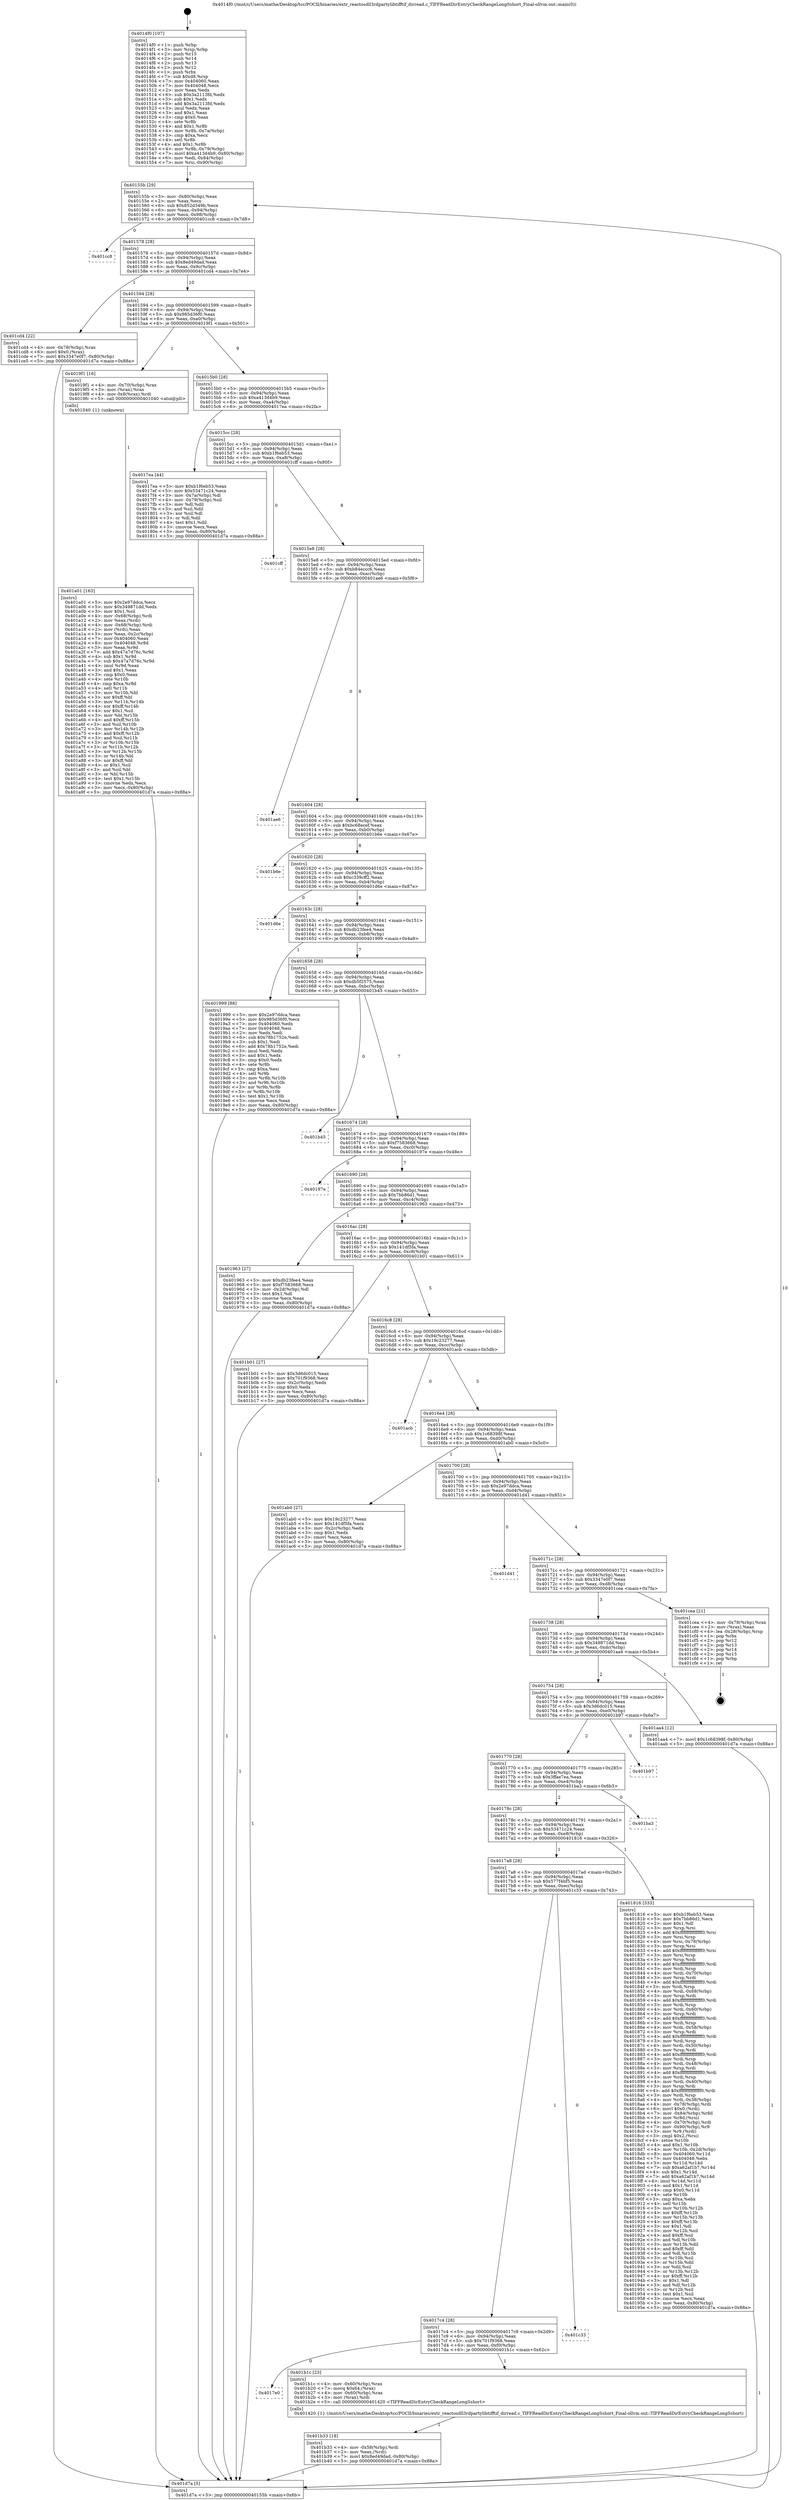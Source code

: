 digraph "0x4014f0" {
  label = "0x4014f0 (/mnt/c/Users/mathe/Desktop/tcc/POCII/binaries/extr_reactosdll3rdpartylibtifftif_dirread.c_TIFFReadDirEntryCheckRangeLongSshort_Final-ollvm.out::main(0))"
  labelloc = "t"
  node[shape=record]

  Entry [label="",width=0.3,height=0.3,shape=circle,fillcolor=black,style=filled]
  "0x40155b" [label="{
     0x40155b [29]\l
     | [instrs]\l
     &nbsp;&nbsp;0x40155b \<+3\>: mov -0x80(%rbp),%eax\l
     &nbsp;&nbsp;0x40155e \<+2\>: mov %eax,%ecx\l
     &nbsp;&nbsp;0x401560 \<+6\>: sub $0x852d349b,%ecx\l
     &nbsp;&nbsp;0x401566 \<+6\>: mov %eax,-0x94(%rbp)\l
     &nbsp;&nbsp;0x40156c \<+6\>: mov %ecx,-0x98(%rbp)\l
     &nbsp;&nbsp;0x401572 \<+6\>: je 0000000000401cc8 \<main+0x7d8\>\l
  }"]
  "0x401cc8" [label="{
     0x401cc8\l
  }", style=dashed]
  "0x401578" [label="{
     0x401578 [28]\l
     | [instrs]\l
     &nbsp;&nbsp;0x401578 \<+5\>: jmp 000000000040157d \<main+0x8d\>\l
     &nbsp;&nbsp;0x40157d \<+6\>: mov -0x94(%rbp),%eax\l
     &nbsp;&nbsp;0x401583 \<+5\>: sub $0x8ed49dad,%eax\l
     &nbsp;&nbsp;0x401588 \<+6\>: mov %eax,-0x9c(%rbp)\l
     &nbsp;&nbsp;0x40158e \<+6\>: je 0000000000401cd4 \<main+0x7e4\>\l
  }"]
  Exit [label="",width=0.3,height=0.3,shape=circle,fillcolor=black,style=filled,peripheries=2]
  "0x401cd4" [label="{
     0x401cd4 [22]\l
     | [instrs]\l
     &nbsp;&nbsp;0x401cd4 \<+4\>: mov -0x78(%rbp),%rax\l
     &nbsp;&nbsp;0x401cd8 \<+6\>: movl $0x0,(%rax)\l
     &nbsp;&nbsp;0x401cde \<+7\>: movl $0x3347e0f7,-0x80(%rbp)\l
     &nbsp;&nbsp;0x401ce5 \<+5\>: jmp 0000000000401d7a \<main+0x88a\>\l
  }"]
  "0x401594" [label="{
     0x401594 [28]\l
     | [instrs]\l
     &nbsp;&nbsp;0x401594 \<+5\>: jmp 0000000000401599 \<main+0xa9\>\l
     &nbsp;&nbsp;0x401599 \<+6\>: mov -0x94(%rbp),%eax\l
     &nbsp;&nbsp;0x40159f \<+5\>: sub $0x985d36f0,%eax\l
     &nbsp;&nbsp;0x4015a4 \<+6\>: mov %eax,-0xa0(%rbp)\l
     &nbsp;&nbsp;0x4015aa \<+6\>: je 00000000004019f1 \<main+0x501\>\l
  }"]
  "0x401b33" [label="{
     0x401b33 [18]\l
     | [instrs]\l
     &nbsp;&nbsp;0x401b33 \<+4\>: mov -0x58(%rbp),%rdi\l
     &nbsp;&nbsp;0x401b37 \<+2\>: mov %eax,(%rdi)\l
     &nbsp;&nbsp;0x401b39 \<+7\>: movl $0x8ed49dad,-0x80(%rbp)\l
     &nbsp;&nbsp;0x401b40 \<+5\>: jmp 0000000000401d7a \<main+0x88a\>\l
  }"]
  "0x4019f1" [label="{
     0x4019f1 [16]\l
     | [instrs]\l
     &nbsp;&nbsp;0x4019f1 \<+4\>: mov -0x70(%rbp),%rax\l
     &nbsp;&nbsp;0x4019f5 \<+3\>: mov (%rax),%rax\l
     &nbsp;&nbsp;0x4019f8 \<+4\>: mov 0x8(%rax),%rdi\l
     &nbsp;&nbsp;0x4019fc \<+5\>: call 0000000000401040 \<atoi@plt\>\l
     | [calls]\l
     &nbsp;&nbsp;0x401040 \{1\} (unknown)\l
  }"]
  "0x4015b0" [label="{
     0x4015b0 [28]\l
     | [instrs]\l
     &nbsp;&nbsp;0x4015b0 \<+5\>: jmp 00000000004015b5 \<main+0xc5\>\l
     &nbsp;&nbsp;0x4015b5 \<+6\>: mov -0x94(%rbp),%eax\l
     &nbsp;&nbsp;0x4015bb \<+5\>: sub $0xa413d4b9,%eax\l
     &nbsp;&nbsp;0x4015c0 \<+6\>: mov %eax,-0xa4(%rbp)\l
     &nbsp;&nbsp;0x4015c6 \<+6\>: je 00000000004017ea \<main+0x2fa\>\l
  }"]
  "0x4017e0" [label="{
     0x4017e0\l
  }", style=dashed]
  "0x4017ea" [label="{
     0x4017ea [44]\l
     | [instrs]\l
     &nbsp;&nbsp;0x4017ea \<+5\>: mov $0xb1f6eb53,%eax\l
     &nbsp;&nbsp;0x4017ef \<+5\>: mov $0x53471c24,%ecx\l
     &nbsp;&nbsp;0x4017f4 \<+3\>: mov -0x7a(%rbp),%dl\l
     &nbsp;&nbsp;0x4017f7 \<+4\>: mov -0x79(%rbp),%sil\l
     &nbsp;&nbsp;0x4017fb \<+3\>: mov %dl,%dil\l
     &nbsp;&nbsp;0x4017fe \<+3\>: and %sil,%dil\l
     &nbsp;&nbsp;0x401801 \<+3\>: xor %sil,%dl\l
     &nbsp;&nbsp;0x401804 \<+3\>: or %dl,%dil\l
     &nbsp;&nbsp;0x401807 \<+4\>: test $0x1,%dil\l
     &nbsp;&nbsp;0x40180b \<+3\>: cmovne %ecx,%eax\l
     &nbsp;&nbsp;0x40180e \<+3\>: mov %eax,-0x80(%rbp)\l
     &nbsp;&nbsp;0x401811 \<+5\>: jmp 0000000000401d7a \<main+0x88a\>\l
  }"]
  "0x4015cc" [label="{
     0x4015cc [28]\l
     | [instrs]\l
     &nbsp;&nbsp;0x4015cc \<+5\>: jmp 00000000004015d1 \<main+0xe1\>\l
     &nbsp;&nbsp;0x4015d1 \<+6\>: mov -0x94(%rbp),%eax\l
     &nbsp;&nbsp;0x4015d7 \<+5\>: sub $0xb1f6eb53,%eax\l
     &nbsp;&nbsp;0x4015dc \<+6\>: mov %eax,-0xa8(%rbp)\l
     &nbsp;&nbsp;0x4015e2 \<+6\>: je 0000000000401cff \<main+0x80f\>\l
  }"]
  "0x401d7a" [label="{
     0x401d7a [5]\l
     | [instrs]\l
     &nbsp;&nbsp;0x401d7a \<+5\>: jmp 000000000040155b \<main+0x6b\>\l
  }"]
  "0x4014f0" [label="{
     0x4014f0 [107]\l
     | [instrs]\l
     &nbsp;&nbsp;0x4014f0 \<+1\>: push %rbp\l
     &nbsp;&nbsp;0x4014f1 \<+3\>: mov %rsp,%rbp\l
     &nbsp;&nbsp;0x4014f4 \<+2\>: push %r15\l
     &nbsp;&nbsp;0x4014f6 \<+2\>: push %r14\l
     &nbsp;&nbsp;0x4014f8 \<+2\>: push %r13\l
     &nbsp;&nbsp;0x4014fa \<+2\>: push %r12\l
     &nbsp;&nbsp;0x4014fc \<+1\>: push %rbx\l
     &nbsp;&nbsp;0x4014fd \<+7\>: sub $0xd8,%rsp\l
     &nbsp;&nbsp;0x401504 \<+7\>: mov 0x404060,%eax\l
     &nbsp;&nbsp;0x40150b \<+7\>: mov 0x404048,%ecx\l
     &nbsp;&nbsp;0x401512 \<+2\>: mov %eax,%edx\l
     &nbsp;&nbsp;0x401514 \<+6\>: sub $0x3a2113fd,%edx\l
     &nbsp;&nbsp;0x40151a \<+3\>: sub $0x1,%edx\l
     &nbsp;&nbsp;0x40151d \<+6\>: add $0x3a2113fd,%edx\l
     &nbsp;&nbsp;0x401523 \<+3\>: imul %edx,%eax\l
     &nbsp;&nbsp;0x401526 \<+3\>: and $0x1,%eax\l
     &nbsp;&nbsp;0x401529 \<+3\>: cmp $0x0,%eax\l
     &nbsp;&nbsp;0x40152c \<+4\>: sete %r8b\l
     &nbsp;&nbsp;0x401530 \<+4\>: and $0x1,%r8b\l
     &nbsp;&nbsp;0x401534 \<+4\>: mov %r8b,-0x7a(%rbp)\l
     &nbsp;&nbsp;0x401538 \<+3\>: cmp $0xa,%ecx\l
     &nbsp;&nbsp;0x40153b \<+4\>: setl %r8b\l
     &nbsp;&nbsp;0x40153f \<+4\>: and $0x1,%r8b\l
     &nbsp;&nbsp;0x401543 \<+4\>: mov %r8b,-0x79(%rbp)\l
     &nbsp;&nbsp;0x401547 \<+7\>: movl $0xa413d4b9,-0x80(%rbp)\l
     &nbsp;&nbsp;0x40154e \<+6\>: mov %edi,-0x84(%rbp)\l
     &nbsp;&nbsp;0x401554 \<+7\>: mov %rsi,-0x90(%rbp)\l
  }"]
  "0x401b1c" [label="{
     0x401b1c [23]\l
     | [instrs]\l
     &nbsp;&nbsp;0x401b1c \<+4\>: mov -0x60(%rbp),%rax\l
     &nbsp;&nbsp;0x401b20 \<+7\>: movq $0x64,(%rax)\l
     &nbsp;&nbsp;0x401b27 \<+4\>: mov -0x60(%rbp),%rax\l
     &nbsp;&nbsp;0x401b2b \<+3\>: mov (%rax),%rdi\l
     &nbsp;&nbsp;0x401b2e \<+5\>: call 0000000000401420 \<TIFFReadDirEntryCheckRangeLongSshort\>\l
     | [calls]\l
     &nbsp;&nbsp;0x401420 \{1\} (/mnt/c/Users/mathe/Desktop/tcc/POCII/binaries/extr_reactosdll3rdpartylibtifftif_dirread.c_TIFFReadDirEntryCheckRangeLongSshort_Final-ollvm.out::TIFFReadDirEntryCheckRangeLongSshort)\l
  }"]
  "0x401cff" [label="{
     0x401cff\l
  }", style=dashed]
  "0x4015e8" [label="{
     0x4015e8 [28]\l
     | [instrs]\l
     &nbsp;&nbsp;0x4015e8 \<+5\>: jmp 00000000004015ed \<main+0xfd\>\l
     &nbsp;&nbsp;0x4015ed \<+6\>: mov -0x94(%rbp),%eax\l
     &nbsp;&nbsp;0x4015f3 \<+5\>: sub $0xb84eccc6,%eax\l
     &nbsp;&nbsp;0x4015f8 \<+6\>: mov %eax,-0xac(%rbp)\l
     &nbsp;&nbsp;0x4015fe \<+6\>: je 0000000000401ae6 \<main+0x5f6\>\l
  }"]
  "0x4017c4" [label="{
     0x4017c4 [28]\l
     | [instrs]\l
     &nbsp;&nbsp;0x4017c4 \<+5\>: jmp 00000000004017c9 \<main+0x2d9\>\l
     &nbsp;&nbsp;0x4017c9 \<+6\>: mov -0x94(%rbp),%eax\l
     &nbsp;&nbsp;0x4017cf \<+5\>: sub $0x701f9368,%eax\l
     &nbsp;&nbsp;0x4017d4 \<+6\>: mov %eax,-0xf0(%rbp)\l
     &nbsp;&nbsp;0x4017da \<+6\>: je 0000000000401b1c \<main+0x62c\>\l
  }"]
  "0x401ae6" [label="{
     0x401ae6\l
  }", style=dashed]
  "0x401604" [label="{
     0x401604 [28]\l
     | [instrs]\l
     &nbsp;&nbsp;0x401604 \<+5\>: jmp 0000000000401609 \<main+0x119\>\l
     &nbsp;&nbsp;0x401609 \<+6\>: mov -0x94(%rbp),%eax\l
     &nbsp;&nbsp;0x40160f \<+5\>: sub $0xbc68ecef,%eax\l
     &nbsp;&nbsp;0x401614 \<+6\>: mov %eax,-0xb0(%rbp)\l
     &nbsp;&nbsp;0x40161a \<+6\>: je 0000000000401b6e \<main+0x67e\>\l
  }"]
  "0x401c33" [label="{
     0x401c33\l
  }", style=dashed]
  "0x401b6e" [label="{
     0x401b6e\l
  }", style=dashed]
  "0x401620" [label="{
     0x401620 [28]\l
     | [instrs]\l
     &nbsp;&nbsp;0x401620 \<+5\>: jmp 0000000000401625 \<main+0x135\>\l
     &nbsp;&nbsp;0x401625 \<+6\>: mov -0x94(%rbp),%eax\l
     &nbsp;&nbsp;0x40162b \<+5\>: sub $0xc339cff2,%eax\l
     &nbsp;&nbsp;0x401630 \<+6\>: mov %eax,-0xb4(%rbp)\l
     &nbsp;&nbsp;0x401636 \<+6\>: je 0000000000401d6e \<main+0x87e\>\l
  }"]
  "0x401a01" [label="{
     0x401a01 [163]\l
     | [instrs]\l
     &nbsp;&nbsp;0x401a01 \<+5\>: mov $0x2e97ddca,%ecx\l
     &nbsp;&nbsp;0x401a06 \<+5\>: mov $0x349871dd,%edx\l
     &nbsp;&nbsp;0x401a0b \<+3\>: mov $0x1,%sil\l
     &nbsp;&nbsp;0x401a0e \<+4\>: mov -0x68(%rbp),%rdi\l
     &nbsp;&nbsp;0x401a12 \<+2\>: mov %eax,(%rdi)\l
     &nbsp;&nbsp;0x401a14 \<+4\>: mov -0x68(%rbp),%rdi\l
     &nbsp;&nbsp;0x401a18 \<+2\>: mov (%rdi),%eax\l
     &nbsp;&nbsp;0x401a1a \<+3\>: mov %eax,-0x2c(%rbp)\l
     &nbsp;&nbsp;0x401a1d \<+7\>: mov 0x404060,%eax\l
     &nbsp;&nbsp;0x401a24 \<+8\>: mov 0x404048,%r8d\l
     &nbsp;&nbsp;0x401a2c \<+3\>: mov %eax,%r9d\l
     &nbsp;&nbsp;0x401a2f \<+7\>: add $0x47a7d76c,%r9d\l
     &nbsp;&nbsp;0x401a36 \<+4\>: sub $0x1,%r9d\l
     &nbsp;&nbsp;0x401a3a \<+7\>: sub $0x47a7d76c,%r9d\l
     &nbsp;&nbsp;0x401a41 \<+4\>: imul %r9d,%eax\l
     &nbsp;&nbsp;0x401a45 \<+3\>: and $0x1,%eax\l
     &nbsp;&nbsp;0x401a48 \<+3\>: cmp $0x0,%eax\l
     &nbsp;&nbsp;0x401a4b \<+4\>: sete %r10b\l
     &nbsp;&nbsp;0x401a4f \<+4\>: cmp $0xa,%r8d\l
     &nbsp;&nbsp;0x401a53 \<+4\>: setl %r11b\l
     &nbsp;&nbsp;0x401a57 \<+3\>: mov %r10b,%bl\l
     &nbsp;&nbsp;0x401a5a \<+3\>: xor $0xff,%bl\l
     &nbsp;&nbsp;0x401a5d \<+3\>: mov %r11b,%r14b\l
     &nbsp;&nbsp;0x401a60 \<+4\>: xor $0xff,%r14b\l
     &nbsp;&nbsp;0x401a64 \<+4\>: xor $0x1,%sil\l
     &nbsp;&nbsp;0x401a68 \<+3\>: mov %bl,%r15b\l
     &nbsp;&nbsp;0x401a6b \<+4\>: and $0xff,%r15b\l
     &nbsp;&nbsp;0x401a6f \<+3\>: and %sil,%r10b\l
     &nbsp;&nbsp;0x401a72 \<+3\>: mov %r14b,%r12b\l
     &nbsp;&nbsp;0x401a75 \<+4\>: and $0xff,%r12b\l
     &nbsp;&nbsp;0x401a79 \<+3\>: and %sil,%r11b\l
     &nbsp;&nbsp;0x401a7c \<+3\>: or %r10b,%r15b\l
     &nbsp;&nbsp;0x401a7f \<+3\>: or %r11b,%r12b\l
     &nbsp;&nbsp;0x401a82 \<+3\>: xor %r12b,%r15b\l
     &nbsp;&nbsp;0x401a85 \<+3\>: or %r14b,%bl\l
     &nbsp;&nbsp;0x401a88 \<+3\>: xor $0xff,%bl\l
     &nbsp;&nbsp;0x401a8b \<+4\>: or $0x1,%sil\l
     &nbsp;&nbsp;0x401a8f \<+3\>: and %sil,%bl\l
     &nbsp;&nbsp;0x401a92 \<+3\>: or %bl,%r15b\l
     &nbsp;&nbsp;0x401a95 \<+4\>: test $0x1,%r15b\l
     &nbsp;&nbsp;0x401a99 \<+3\>: cmovne %edx,%ecx\l
     &nbsp;&nbsp;0x401a9c \<+3\>: mov %ecx,-0x80(%rbp)\l
     &nbsp;&nbsp;0x401a9f \<+5\>: jmp 0000000000401d7a \<main+0x88a\>\l
  }"]
  "0x401d6e" [label="{
     0x401d6e\l
  }", style=dashed]
  "0x40163c" [label="{
     0x40163c [28]\l
     | [instrs]\l
     &nbsp;&nbsp;0x40163c \<+5\>: jmp 0000000000401641 \<main+0x151\>\l
     &nbsp;&nbsp;0x401641 \<+6\>: mov -0x94(%rbp),%eax\l
     &nbsp;&nbsp;0x401647 \<+5\>: sub $0xdb23fee4,%eax\l
     &nbsp;&nbsp;0x40164c \<+6\>: mov %eax,-0xb8(%rbp)\l
     &nbsp;&nbsp;0x401652 \<+6\>: je 0000000000401999 \<main+0x4a9\>\l
  }"]
  "0x4017a8" [label="{
     0x4017a8 [28]\l
     | [instrs]\l
     &nbsp;&nbsp;0x4017a8 \<+5\>: jmp 00000000004017ad \<main+0x2bd\>\l
     &nbsp;&nbsp;0x4017ad \<+6\>: mov -0x94(%rbp),%eax\l
     &nbsp;&nbsp;0x4017b3 \<+5\>: sub $0x577f4bf5,%eax\l
     &nbsp;&nbsp;0x4017b8 \<+6\>: mov %eax,-0xec(%rbp)\l
     &nbsp;&nbsp;0x4017be \<+6\>: je 0000000000401c33 \<main+0x743\>\l
  }"]
  "0x401999" [label="{
     0x401999 [88]\l
     | [instrs]\l
     &nbsp;&nbsp;0x401999 \<+5\>: mov $0x2e97ddca,%eax\l
     &nbsp;&nbsp;0x40199e \<+5\>: mov $0x985d36f0,%ecx\l
     &nbsp;&nbsp;0x4019a3 \<+7\>: mov 0x404060,%edx\l
     &nbsp;&nbsp;0x4019aa \<+7\>: mov 0x404048,%esi\l
     &nbsp;&nbsp;0x4019b1 \<+2\>: mov %edx,%edi\l
     &nbsp;&nbsp;0x4019b3 \<+6\>: sub $0x78b1752e,%edi\l
     &nbsp;&nbsp;0x4019b9 \<+3\>: sub $0x1,%edi\l
     &nbsp;&nbsp;0x4019bc \<+6\>: add $0x78b1752e,%edi\l
     &nbsp;&nbsp;0x4019c2 \<+3\>: imul %edi,%edx\l
     &nbsp;&nbsp;0x4019c5 \<+3\>: and $0x1,%edx\l
     &nbsp;&nbsp;0x4019c8 \<+3\>: cmp $0x0,%edx\l
     &nbsp;&nbsp;0x4019cb \<+4\>: sete %r8b\l
     &nbsp;&nbsp;0x4019cf \<+3\>: cmp $0xa,%esi\l
     &nbsp;&nbsp;0x4019d2 \<+4\>: setl %r9b\l
     &nbsp;&nbsp;0x4019d6 \<+3\>: mov %r8b,%r10b\l
     &nbsp;&nbsp;0x4019d9 \<+3\>: and %r9b,%r10b\l
     &nbsp;&nbsp;0x4019dc \<+3\>: xor %r9b,%r8b\l
     &nbsp;&nbsp;0x4019df \<+3\>: or %r8b,%r10b\l
     &nbsp;&nbsp;0x4019e2 \<+4\>: test $0x1,%r10b\l
     &nbsp;&nbsp;0x4019e6 \<+3\>: cmovne %ecx,%eax\l
     &nbsp;&nbsp;0x4019e9 \<+3\>: mov %eax,-0x80(%rbp)\l
     &nbsp;&nbsp;0x4019ec \<+5\>: jmp 0000000000401d7a \<main+0x88a\>\l
  }"]
  "0x401658" [label="{
     0x401658 [28]\l
     | [instrs]\l
     &nbsp;&nbsp;0x401658 \<+5\>: jmp 000000000040165d \<main+0x16d\>\l
     &nbsp;&nbsp;0x40165d \<+6\>: mov -0x94(%rbp),%eax\l
     &nbsp;&nbsp;0x401663 \<+5\>: sub $0xdb5f2575,%eax\l
     &nbsp;&nbsp;0x401668 \<+6\>: mov %eax,-0xbc(%rbp)\l
     &nbsp;&nbsp;0x40166e \<+6\>: je 0000000000401b45 \<main+0x655\>\l
  }"]
  "0x401816" [label="{
     0x401816 [333]\l
     | [instrs]\l
     &nbsp;&nbsp;0x401816 \<+5\>: mov $0xb1f6eb53,%eax\l
     &nbsp;&nbsp;0x40181b \<+5\>: mov $0x7bb86d1,%ecx\l
     &nbsp;&nbsp;0x401820 \<+2\>: mov $0x1,%dl\l
     &nbsp;&nbsp;0x401822 \<+3\>: mov %rsp,%rsi\l
     &nbsp;&nbsp;0x401825 \<+4\>: add $0xfffffffffffffff0,%rsi\l
     &nbsp;&nbsp;0x401829 \<+3\>: mov %rsi,%rsp\l
     &nbsp;&nbsp;0x40182c \<+4\>: mov %rsi,-0x78(%rbp)\l
     &nbsp;&nbsp;0x401830 \<+3\>: mov %rsp,%rsi\l
     &nbsp;&nbsp;0x401833 \<+4\>: add $0xfffffffffffffff0,%rsi\l
     &nbsp;&nbsp;0x401837 \<+3\>: mov %rsi,%rsp\l
     &nbsp;&nbsp;0x40183a \<+3\>: mov %rsp,%rdi\l
     &nbsp;&nbsp;0x40183d \<+4\>: add $0xfffffffffffffff0,%rdi\l
     &nbsp;&nbsp;0x401841 \<+3\>: mov %rdi,%rsp\l
     &nbsp;&nbsp;0x401844 \<+4\>: mov %rdi,-0x70(%rbp)\l
     &nbsp;&nbsp;0x401848 \<+3\>: mov %rsp,%rdi\l
     &nbsp;&nbsp;0x40184b \<+4\>: add $0xfffffffffffffff0,%rdi\l
     &nbsp;&nbsp;0x40184f \<+3\>: mov %rdi,%rsp\l
     &nbsp;&nbsp;0x401852 \<+4\>: mov %rdi,-0x68(%rbp)\l
     &nbsp;&nbsp;0x401856 \<+3\>: mov %rsp,%rdi\l
     &nbsp;&nbsp;0x401859 \<+4\>: add $0xfffffffffffffff0,%rdi\l
     &nbsp;&nbsp;0x40185d \<+3\>: mov %rdi,%rsp\l
     &nbsp;&nbsp;0x401860 \<+4\>: mov %rdi,-0x60(%rbp)\l
     &nbsp;&nbsp;0x401864 \<+3\>: mov %rsp,%rdi\l
     &nbsp;&nbsp;0x401867 \<+4\>: add $0xfffffffffffffff0,%rdi\l
     &nbsp;&nbsp;0x40186b \<+3\>: mov %rdi,%rsp\l
     &nbsp;&nbsp;0x40186e \<+4\>: mov %rdi,-0x58(%rbp)\l
     &nbsp;&nbsp;0x401872 \<+3\>: mov %rsp,%rdi\l
     &nbsp;&nbsp;0x401875 \<+4\>: add $0xfffffffffffffff0,%rdi\l
     &nbsp;&nbsp;0x401879 \<+3\>: mov %rdi,%rsp\l
     &nbsp;&nbsp;0x40187c \<+4\>: mov %rdi,-0x50(%rbp)\l
     &nbsp;&nbsp;0x401880 \<+3\>: mov %rsp,%rdi\l
     &nbsp;&nbsp;0x401883 \<+4\>: add $0xfffffffffffffff0,%rdi\l
     &nbsp;&nbsp;0x401887 \<+3\>: mov %rdi,%rsp\l
     &nbsp;&nbsp;0x40188a \<+4\>: mov %rdi,-0x48(%rbp)\l
     &nbsp;&nbsp;0x40188e \<+3\>: mov %rsp,%rdi\l
     &nbsp;&nbsp;0x401891 \<+4\>: add $0xfffffffffffffff0,%rdi\l
     &nbsp;&nbsp;0x401895 \<+3\>: mov %rdi,%rsp\l
     &nbsp;&nbsp;0x401898 \<+4\>: mov %rdi,-0x40(%rbp)\l
     &nbsp;&nbsp;0x40189c \<+3\>: mov %rsp,%rdi\l
     &nbsp;&nbsp;0x40189f \<+4\>: add $0xfffffffffffffff0,%rdi\l
     &nbsp;&nbsp;0x4018a3 \<+3\>: mov %rdi,%rsp\l
     &nbsp;&nbsp;0x4018a6 \<+4\>: mov %rdi,-0x38(%rbp)\l
     &nbsp;&nbsp;0x4018aa \<+4\>: mov -0x78(%rbp),%rdi\l
     &nbsp;&nbsp;0x4018ae \<+6\>: movl $0x0,(%rdi)\l
     &nbsp;&nbsp;0x4018b4 \<+7\>: mov -0x84(%rbp),%r8d\l
     &nbsp;&nbsp;0x4018bb \<+3\>: mov %r8d,(%rsi)\l
     &nbsp;&nbsp;0x4018be \<+4\>: mov -0x70(%rbp),%rdi\l
     &nbsp;&nbsp;0x4018c2 \<+7\>: mov -0x90(%rbp),%r9\l
     &nbsp;&nbsp;0x4018c9 \<+3\>: mov %r9,(%rdi)\l
     &nbsp;&nbsp;0x4018cc \<+3\>: cmpl $0x2,(%rsi)\l
     &nbsp;&nbsp;0x4018cf \<+4\>: setne %r10b\l
     &nbsp;&nbsp;0x4018d3 \<+4\>: and $0x1,%r10b\l
     &nbsp;&nbsp;0x4018d7 \<+4\>: mov %r10b,-0x2d(%rbp)\l
     &nbsp;&nbsp;0x4018db \<+8\>: mov 0x404060,%r11d\l
     &nbsp;&nbsp;0x4018e3 \<+7\>: mov 0x404048,%ebx\l
     &nbsp;&nbsp;0x4018ea \<+3\>: mov %r11d,%r14d\l
     &nbsp;&nbsp;0x4018ed \<+7\>: sub $0xa62af1b7,%r14d\l
     &nbsp;&nbsp;0x4018f4 \<+4\>: sub $0x1,%r14d\l
     &nbsp;&nbsp;0x4018f8 \<+7\>: add $0xa62af1b7,%r14d\l
     &nbsp;&nbsp;0x4018ff \<+4\>: imul %r14d,%r11d\l
     &nbsp;&nbsp;0x401903 \<+4\>: and $0x1,%r11d\l
     &nbsp;&nbsp;0x401907 \<+4\>: cmp $0x0,%r11d\l
     &nbsp;&nbsp;0x40190b \<+4\>: sete %r10b\l
     &nbsp;&nbsp;0x40190f \<+3\>: cmp $0xa,%ebx\l
     &nbsp;&nbsp;0x401912 \<+4\>: setl %r15b\l
     &nbsp;&nbsp;0x401916 \<+3\>: mov %r10b,%r12b\l
     &nbsp;&nbsp;0x401919 \<+4\>: xor $0xff,%r12b\l
     &nbsp;&nbsp;0x40191d \<+3\>: mov %r15b,%r13b\l
     &nbsp;&nbsp;0x401920 \<+4\>: xor $0xff,%r13b\l
     &nbsp;&nbsp;0x401924 \<+3\>: xor $0x1,%dl\l
     &nbsp;&nbsp;0x401927 \<+3\>: mov %r12b,%sil\l
     &nbsp;&nbsp;0x40192a \<+4\>: and $0xff,%sil\l
     &nbsp;&nbsp;0x40192e \<+3\>: and %dl,%r10b\l
     &nbsp;&nbsp;0x401931 \<+3\>: mov %r13b,%dil\l
     &nbsp;&nbsp;0x401934 \<+4\>: and $0xff,%dil\l
     &nbsp;&nbsp;0x401938 \<+3\>: and %dl,%r15b\l
     &nbsp;&nbsp;0x40193b \<+3\>: or %r10b,%sil\l
     &nbsp;&nbsp;0x40193e \<+3\>: or %r15b,%dil\l
     &nbsp;&nbsp;0x401941 \<+3\>: xor %dil,%sil\l
     &nbsp;&nbsp;0x401944 \<+3\>: or %r13b,%r12b\l
     &nbsp;&nbsp;0x401947 \<+4\>: xor $0xff,%r12b\l
     &nbsp;&nbsp;0x40194b \<+3\>: or $0x1,%dl\l
     &nbsp;&nbsp;0x40194e \<+3\>: and %dl,%r12b\l
     &nbsp;&nbsp;0x401951 \<+3\>: or %r12b,%sil\l
     &nbsp;&nbsp;0x401954 \<+4\>: test $0x1,%sil\l
     &nbsp;&nbsp;0x401958 \<+3\>: cmovne %ecx,%eax\l
     &nbsp;&nbsp;0x40195b \<+3\>: mov %eax,-0x80(%rbp)\l
     &nbsp;&nbsp;0x40195e \<+5\>: jmp 0000000000401d7a \<main+0x88a\>\l
  }"]
  "0x401b45" [label="{
     0x401b45\l
  }", style=dashed]
  "0x401674" [label="{
     0x401674 [28]\l
     | [instrs]\l
     &nbsp;&nbsp;0x401674 \<+5\>: jmp 0000000000401679 \<main+0x189\>\l
     &nbsp;&nbsp;0x401679 \<+6\>: mov -0x94(%rbp),%eax\l
     &nbsp;&nbsp;0x40167f \<+5\>: sub $0xf7583668,%eax\l
     &nbsp;&nbsp;0x401684 \<+6\>: mov %eax,-0xc0(%rbp)\l
     &nbsp;&nbsp;0x40168a \<+6\>: je 000000000040197e \<main+0x48e\>\l
  }"]
  "0x40178c" [label="{
     0x40178c [28]\l
     | [instrs]\l
     &nbsp;&nbsp;0x40178c \<+5\>: jmp 0000000000401791 \<main+0x2a1\>\l
     &nbsp;&nbsp;0x401791 \<+6\>: mov -0x94(%rbp),%eax\l
     &nbsp;&nbsp;0x401797 \<+5\>: sub $0x53471c24,%eax\l
     &nbsp;&nbsp;0x40179c \<+6\>: mov %eax,-0xe8(%rbp)\l
     &nbsp;&nbsp;0x4017a2 \<+6\>: je 0000000000401816 \<main+0x326\>\l
  }"]
  "0x40197e" [label="{
     0x40197e\l
  }", style=dashed]
  "0x401690" [label="{
     0x401690 [28]\l
     | [instrs]\l
     &nbsp;&nbsp;0x401690 \<+5\>: jmp 0000000000401695 \<main+0x1a5\>\l
     &nbsp;&nbsp;0x401695 \<+6\>: mov -0x94(%rbp),%eax\l
     &nbsp;&nbsp;0x40169b \<+5\>: sub $0x7bb86d1,%eax\l
     &nbsp;&nbsp;0x4016a0 \<+6\>: mov %eax,-0xc4(%rbp)\l
     &nbsp;&nbsp;0x4016a6 \<+6\>: je 0000000000401963 \<main+0x473\>\l
  }"]
  "0x401ba3" [label="{
     0x401ba3\l
  }", style=dashed]
  "0x401963" [label="{
     0x401963 [27]\l
     | [instrs]\l
     &nbsp;&nbsp;0x401963 \<+5\>: mov $0xdb23fee4,%eax\l
     &nbsp;&nbsp;0x401968 \<+5\>: mov $0xf7583668,%ecx\l
     &nbsp;&nbsp;0x40196d \<+3\>: mov -0x2d(%rbp),%dl\l
     &nbsp;&nbsp;0x401970 \<+3\>: test $0x1,%dl\l
     &nbsp;&nbsp;0x401973 \<+3\>: cmovne %ecx,%eax\l
     &nbsp;&nbsp;0x401976 \<+3\>: mov %eax,-0x80(%rbp)\l
     &nbsp;&nbsp;0x401979 \<+5\>: jmp 0000000000401d7a \<main+0x88a\>\l
  }"]
  "0x4016ac" [label="{
     0x4016ac [28]\l
     | [instrs]\l
     &nbsp;&nbsp;0x4016ac \<+5\>: jmp 00000000004016b1 \<main+0x1c1\>\l
     &nbsp;&nbsp;0x4016b1 \<+6\>: mov -0x94(%rbp),%eax\l
     &nbsp;&nbsp;0x4016b7 \<+5\>: sub $0x141df5fa,%eax\l
     &nbsp;&nbsp;0x4016bc \<+6\>: mov %eax,-0xc8(%rbp)\l
     &nbsp;&nbsp;0x4016c2 \<+6\>: je 0000000000401b01 \<main+0x611\>\l
  }"]
  "0x401770" [label="{
     0x401770 [28]\l
     | [instrs]\l
     &nbsp;&nbsp;0x401770 \<+5\>: jmp 0000000000401775 \<main+0x285\>\l
     &nbsp;&nbsp;0x401775 \<+6\>: mov -0x94(%rbp),%eax\l
     &nbsp;&nbsp;0x40177b \<+5\>: sub $0x3ffae7ea,%eax\l
     &nbsp;&nbsp;0x401780 \<+6\>: mov %eax,-0xe4(%rbp)\l
     &nbsp;&nbsp;0x401786 \<+6\>: je 0000000000401ba3 \<main+0x6b3\>\l
  }"]
  "0x401b01" [label="{
     0x401b01 [27]\l
     | [instrs]\l
     &nbsp;&nbsp;0x401b01 \<+5\>: mov $0x3d6dc015,%eax\l
     &nbsp;&nbsp;0x401b06 \<+5\>: mov $0x701f9368,%ecx\l
     &nbsp;&nbsp;0x401b0b \<+3\>: mov -0x2c(%rbp),%edx\l
     &nbsp;&nbsp;0x401b0e \<+3\>: cmp $0x0,%edx\l
     &nbsp;&nbsp;0x401b11 \<+3\>: cmove %ecx,%eax\l
     &nbsp;&nbsp;0x401b14 \<+3\>: mov %eax,-0x80(%rbp)\l
     &nbsp;&nbsp;0x401b17 \<+5\>: jmp 0000000000401d7a \<main+0x88a\>\l
  }"]
  "0x4016c8" [label="{
     0x4016c8 [28]\l
     | [instrs]\l
     &nbsp;&nbsp;0x4016c8 \<+5\>: jmp 00000000004016cd \<main+0x1dd\>\l
     &nbsp;&nbsp;0x4016cd \<+6\>: mov -0x94(%rbp),%eax\l
     &nbsp;&nbsp;0x4016d3 \<+5\>: sub $0x19c23277,%eax\l
     &nbsp;&nbsp;0x4016d8 \<+6\>: mov %eax,-0xcc(%rbp)\l
     &nbsp;&nbsp;0x4016de \<+6\>: je 0000000000401acb \<main+0x5db\>\l
  }"]
  "0x401b97" [label="{
     0x401b97\l
  }", style=dashed]
  "0x401acb" [label="{
     0x401acb\l
  }", style=dashed]
  "0x4016e4" [label="{
     0x4016e4 [28]\l
     | [instrs]\l
     &nbsp;&nbsp;0x4016e4 \<+5\>: jmp 00000000004016e9 \<main+0x1f9\>\l
     &nbsp;&nbsp;0x4016e9 \<+6\>: mov -0x94(%rbp),%eax\l
     &nbsp;&nbsp;0x4016ef \<+5\>: sub $0x1c68398f,%eax\l
     &nbsp;&nbsp;0x4016f4 \<+6\>: mov %eax,-0xd0(%rbp)\l
     &nbsp;&nbsp;0x4016fa \<+6\>: je 0000000000401ab0 \<main+0x5c0\>\l
  }"]
  "0x401754" [label="{
     0x401754 [28]\l
     | [instrs]\l
     &nbsp;&nbsp;0x401754 \<+5\>: jmp 0000000000401759 \<main+0x269\>\l
     &nbsp;&nbsp;0x401759 \<+6\>: mov -0x94(%rbp),%eax\l
     &nbsp;&nbsp;0x40175f \<+5\>: sub $0x3d6dc015,%eax\l
     &nbsp;&nbsp;0x401764 \<+6\>: mov %eax,-0xe0(%rbp)\l
     &nbsp;&nbsp;0x40176a \<+6\>: je 0000000000401b97 \<main+0x6a7\>\l
  }"]
  "0x401ab0" [label="{
     0x401ab0 [27]\l
     | [instrs]\l
     &nbsp;&nbsp;0x401ab0 \<+5\>: mov $0x19c23277,%eax\l
     &nbsp;&nbsp;0x401ab5 \<+5\>: mov $0x141df5fa,%ecx\l
     &nbsp;&nbsp;0x401aba \<+3\>: mov -0x2c(%rbp),%edx\l
     &nbsp;&nbsp;0x401abd \<+3\>: cmp $0x1,%edx\l
     &nbsp;&nbsp;0x401ac0 \<+3\>: cmovl %ecx,%eax\l
     &nbsp;&nbsp;0x401ac3 \<+3\>: mov %eax,-0x80(%rbp)\l
     &nbsp;&nbsp;0x401ac6 \<+5\>: jmp 0000000000401d7a \<main+0x88a\>\l
  }"]
  "0x401700" [label="{
     0x401700 [28]\l
     | [instrs]\l
     &nbsp;&nbsp;0x401700 \<+5\>: jmp 0000000000401705 \<main+0x215\>\l
     &nbsp;&nbsp;0x401705 \<+6\>: mov -0x94(%rbp),%eax\l
     &nbsp;&nbsp;0x40170b \<+5\>: sub $0x2e97ddca,%eax\l
     &nbsp;&nbsp;0x401710 \<+6\>: mov %eax,-0xd4(%rbp)\l
     &nbsp;&nbsp;0x401716 \<+6\>: je 0000000000401d41 \<main+0x851\>\l
  }"]
  "0x401aa4" [label="{
     0x401aa4 [12]\l
     | [instrs]\l
     &nbsp;&nbsp;0x401aa4 \<+7\>: movl $0x1c68398f,-0x80(%rbp)\l
     &nbsp;&nbsp;0x401aab \<+5\>: jmp 0000000000401d7a \<main+0x88a\>\l
  }"]
  "0x401d41" [label="{
     0x401d41\l
  }", style=dashed]
  "0x40171c" [label="{
     0x40171c [28]\l
     | [instrs]\l
     &nbsp;&nbsp;0x40171c \<+5\>: jmp 0000000000401721 \<main+0x231\>\l
     &nbsp;&nbsp;0x401721 \<+6\>: mov -0x94(%rbp),%eax\l
     &nbsp;&nbsp;0x401727 \<+5\>: sub $0x3347e0f7,%eax\l
     &nbsp;&nbsp;0x40172c \<+6\>: mov %eax,-0xd8(%rbp)\l
     &nbsp;&nbsp;0x401732 \<+6\>: je 0000000000401cea \<main+0x7fa\>\l
  }"]
  "0x401738" [label="{
     0x401738 [28]\l
     | [instrs]\l
     &nbsp;&nbsp;0x401738 \<+5\>: jmp 000000000040173d \<main+0x24d\>\l
     &nbsp;&nbsp;0x40173d \<+6\>: mov -0x94(%rbp),%eax\l
     &nbsp;&nbsp;0x401743 \<+5\>: sub $0x349871dd,%eax\l
     &nbsp;&nbsp;0x401748 \<+6\>: mov %eax,-0xdc(%rbp)\l
     &nbsp;&nbsp;0x40174e \<+6\>: je 0000000000401aa4 \<main+0x5b4\>\l
  }"]
  "0x401cea" [label="{
     0x401cea [21]\l
     | [instrs]\l
     &nbsp;&nbsp;0x401cea \<+4\>: mov -0x78(%rbp),%rax\l
     &nbsp;&nbsp;0x401cee \<+2\>: mov (%rax),%eax\l
     &nbsp;&nbsp;0x401cf0 \<+4\>: lea -0x28(%rbp),%rsp\l
     &nbsp;&nbsp;0x401cf4 \<+1\>: pop %rbx\l
     &nbsp;&nbsp;0x401cf5 \<+2\>: pop %r12\l
     &nbsp;&nbsp;0x401cf7 \<+2\>: pop %r13\l
     &nbsp;&nbsp;0x401cf9 \<+2\>: pop %r14\l
     &nbsp;&nbsp;0x401cfb \<+2\>: pop %r15\l
     &nbsp;&nbsp;0x401cfd \<+1\>: pop %rbp\l
     &nbsp;&nbsp;0x401cfe \<+1\>: ret\l
  }"]
  Entry -> "0x4014f0" [label=" 1"]
  "0x40155b" -> "0x401cc8" [label=" 0"]
  "0x40155b" -> "0x401578" [label=" 11"]
  "0x401cea" -> Exit [label=" 1"]
  "0x401578" -> "0x401cd4" [label=" 1"]
  "0x401578" -> "0x401594" [label=" 10"]
  "0x401cd4" -> "0x401d7a" [label=" 1"]
  "0x401594" -> "0x4019f1" [label=" 1"]
  "0x401594" -> "0x4015b0" [label=" 9"]
  "0x401b33" -> "0x401d7a" [label=" 1"]
  "0x4015b0" -> "0x4017ea" [label=" 1"]
  "0x4015b0" -> "0x4015cc" [label=" 8"]
  "0x4017ea" -> "0x401d7a" [label=" 1"]
  "0x4014f0" -> "0x40155b" [label=" 1"]
  "0x401d7a" -> "0x40155b" [label=" 10"]
  "0x401b1c" -> "0x401b33" [label=" 1"]
  "0x4015cc" -> "0x401cff" [label=" 0"]
  "0x4015cc" -> "0x4015e8" [label=" 8"]
  "0x4017c4" -> "0x4017e0" [label=" 0"]
  "0x4015e8" -> "0x401ae6" [label=" 0"]
  "0x4015e8" -> "0x401604" [label=" 8"]
  "0x4017c4" -> "0x401b1c" [label=" 1"]
  "0x401604" -> "0x401b6e" [label=" 0"]
  "0x401604" -> "0x401620" [label=" 8"]
  "0x4017a8" -> "0x4017c4" [label=" 1"]
  "0x401620" -> "0x401d6e" [label=" 0"]
  "0x401620" -> "0x40163c" [label=" 8"]
  "0x4017a8" -> "0x401c33" [label=" 0"]
  "0x40163c" -> "0x401999" [label=" 1"]
  "0x40163c" -> "0x401658" [label=" 7"]
  "0x401ab0" -> "0x401d7a" [label=" 1"]
  "0x401658" -> "0x401b45" [label=" 0"]
  "0x401658" -> "0x401674" [label=" 7"]
  "0x401aa4" -> "0x401d7a" [label=" 1"]
  "0x401674" -> "0x40197e" [label=" 0"]
  "0x401674" -> "0x401690" [label=" 7"]
  "0x4019f1" -> "0x401a01" [label=" 1"]
  "0x401690" -> "0x401963" [label=" 1"]
  "0x401690" -> "0x4016ac" [label=" 6"]
  "0x401999" -> "0x401d7a" [label=" 1"]
  "0x4016ac" -> "0x401b01" [label=" 1"]
  "0x4016ac" -> "0x4016c8" [label=" 5"]
  "0x401816" -> "0x401d7a" [label=" 1"]
  "0x4016c8" -> "0x401acb" [label=" 0"]
  "0x4016c8" -> "0x4016e4" [label=" 5"]
  "0x401b01" -> "0x401d7a" [label=" 1"]
  "0x4016e4" -> "0x401ab0" [label=" 1"]
  "0x4016e4" -> "0x401700" [label=" 4"]
  "0x40178c" -> "0x401816" [label=" 1"]
  "0x401700" -> "0x401d41" [label=" 0"]
  "0x401700" -> "0x40171c" [label=" 4"]
  "0x401a01" -> "0x401d7a" [label=" 1"]
  "0x40171c" -> "0x401cea" [label=" 1"]
  "0x40171c" -> "0x401738" [label=" 3"]
  "0x401770" -> "0x40178c" [label=" 2"]
  "0x401738" -> "0x401aa4" [label=" 1"]
  "0x401738" -> "0x401754" [label=" 2"]
  "0x40178c" -> "0x4017a8" [label=" 1"]
  "0x401754" -> "0x401b97" [label=" 0"]
  "0x401754" -> "0x401770" [label=" 2"]
  "0x401963" -> "0x401d7a" [label=" 1"]
  "0x401770" -> "0x401ba3" [label=" 0"]
}
